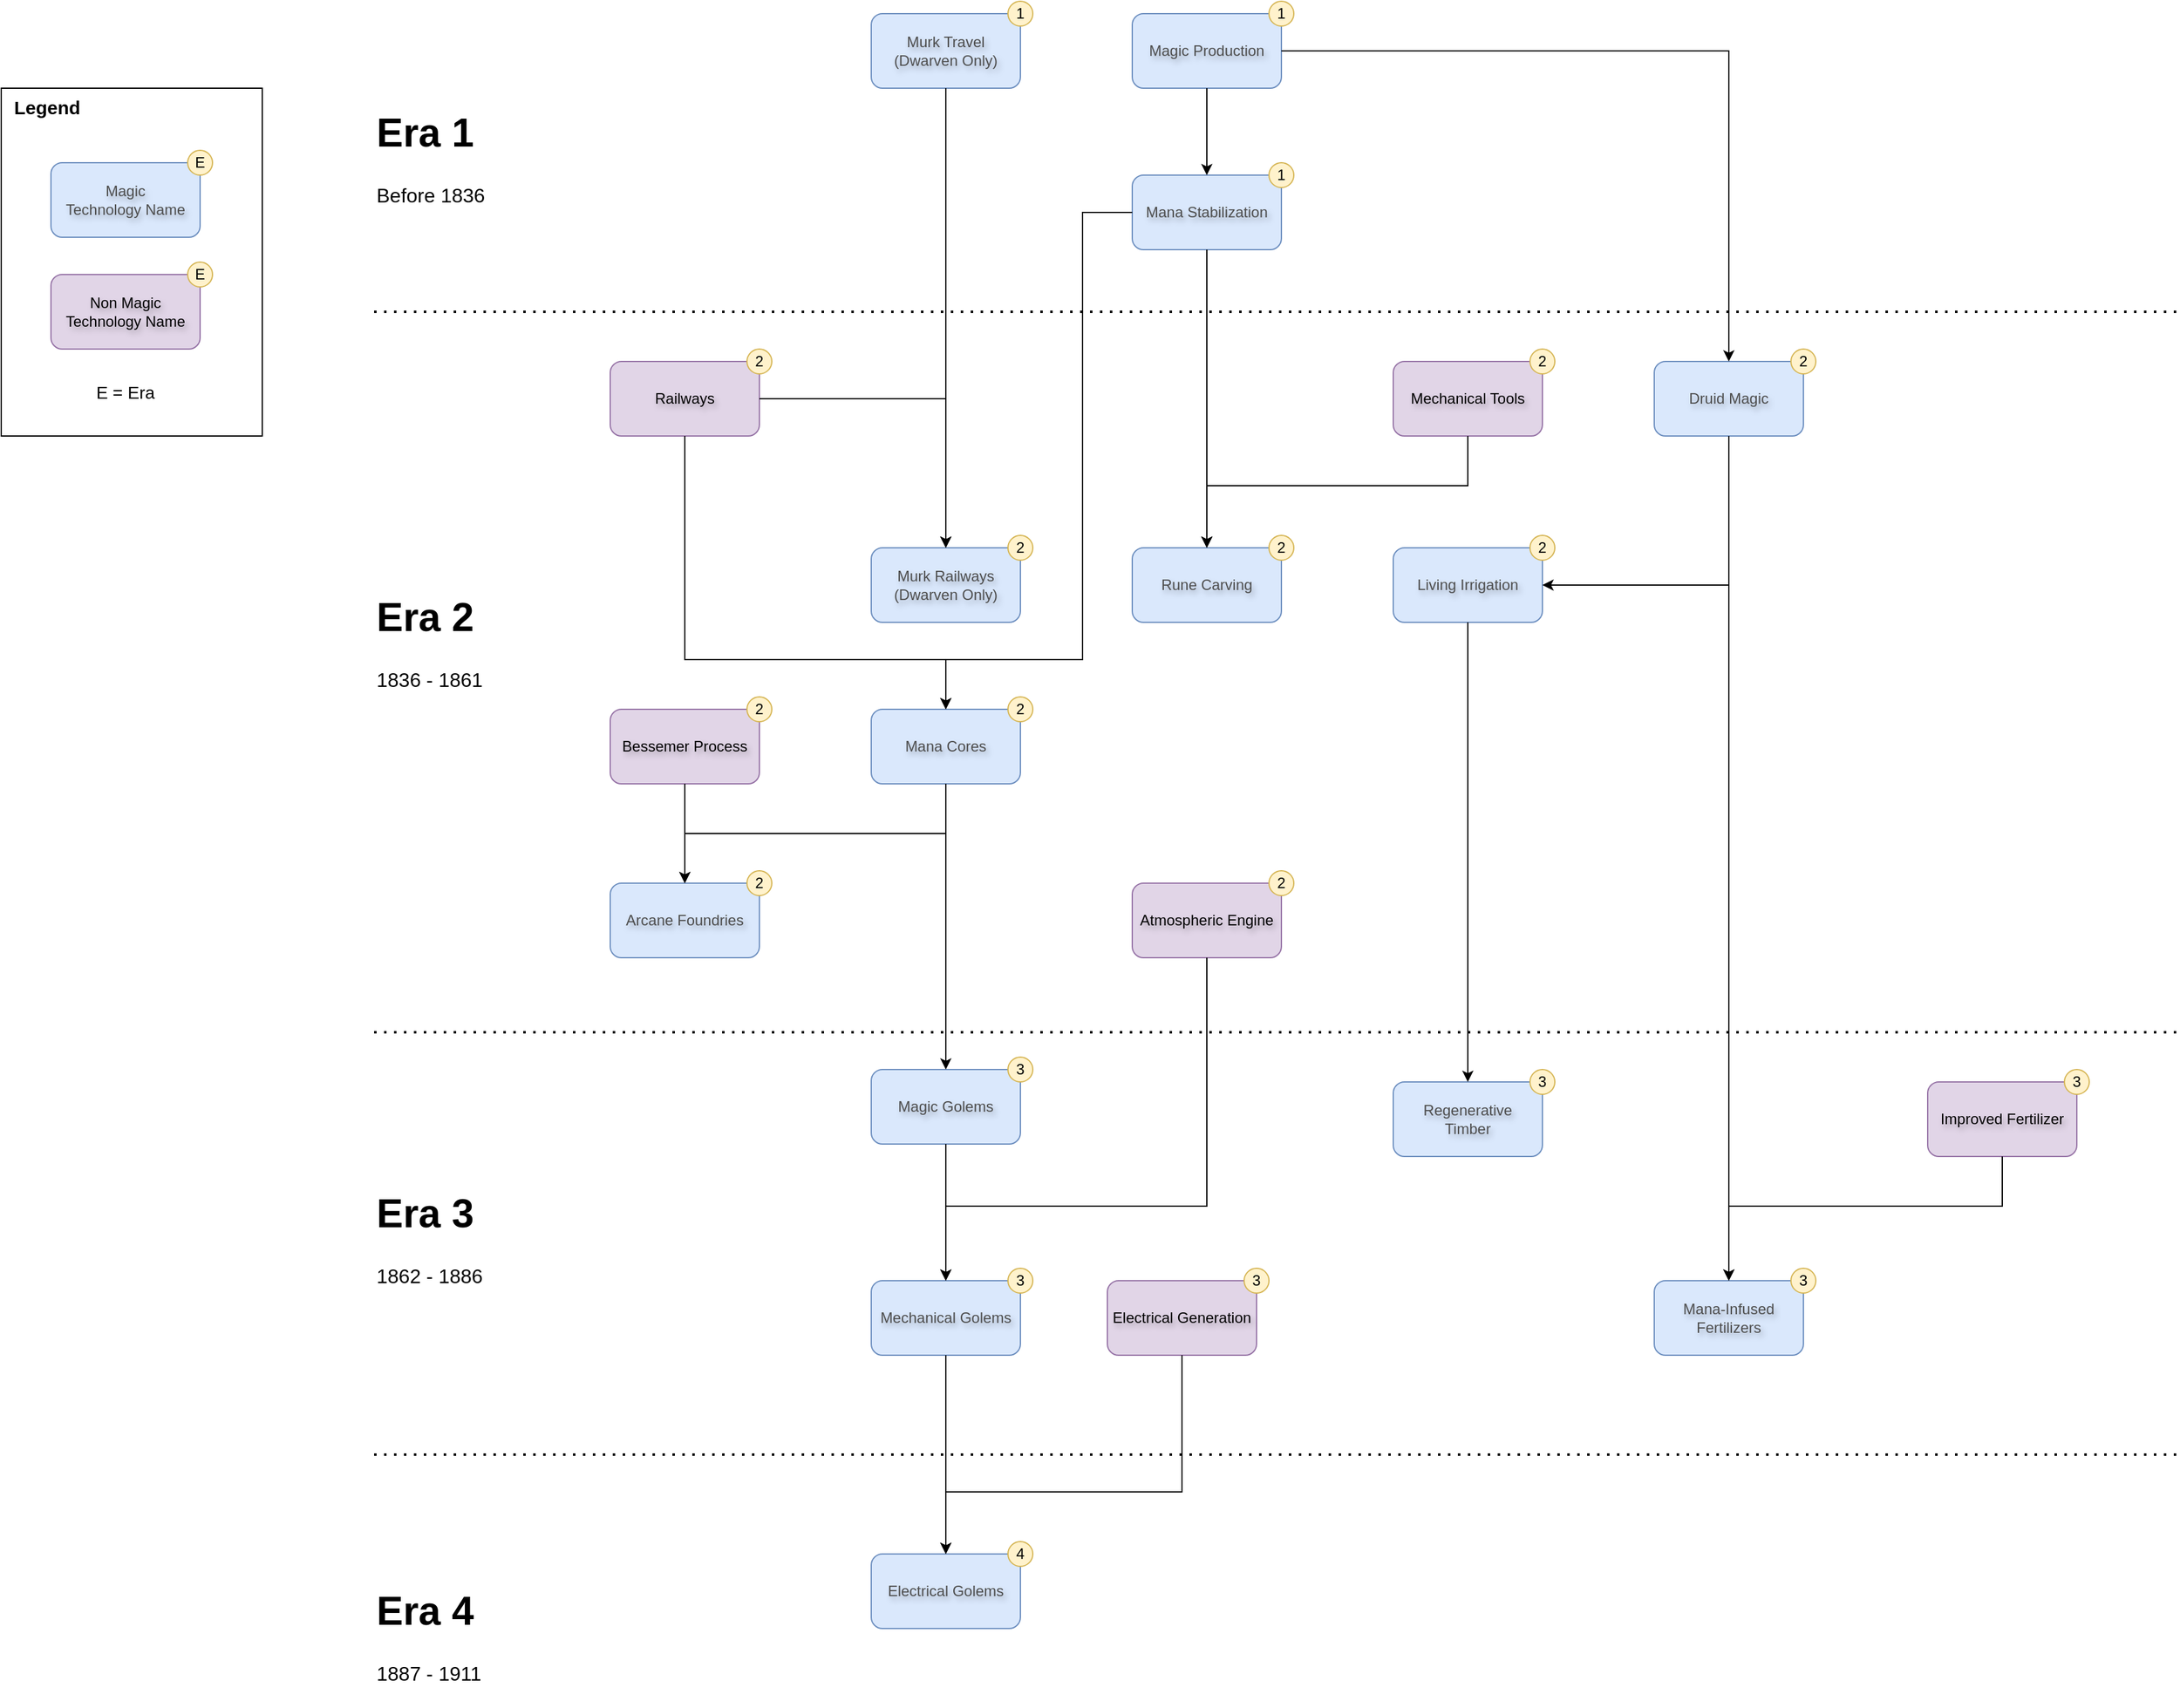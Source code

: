 <mxfile version="26.0.9">
  <diagram id="3CqUWly9VH_zf_O0FjLb" name="Page-1">
    <mxGraphModel dx="2284" dy="1936" grid="1" gridSize="10" guides="1" tooltips="1" connect="1" arrows="1" fold="1" page="1" pageScale="1" pageWidth="850" pageHeight="1100" math="0" shadow="0">
      <root>
        <mxCell id="0" />
        <mxCell id="1" parent="0" />
        <mxCell id="rW97gdCueN_kluTE39mw-73" value="&lt;font style=&quot;font-size: 15px;&quot;&gt;&lt;b&gt;&amp;nbsp; Legend&lt;/b&gt;&lt;/font&gt;" style="rounded=0;whiteSpace=wrap;html=1;align=left;verticalAlign=top;" parent="1" vertex="1">
          <mxGeometry x="-830" y="40" width="210" height="280" as="geometry" />
        </mxCell>
        <mxCell id="rW97gdCueN_kluTE39mw-3" value="" style="group;" parent="1" vertex="1" connectable="0">
          <mxGeometry x="80" y="-30" width="130" height="70" as="geometry" />
        </mxCell>
        <mxCell id="rW97gdCueN_kluTE39mw-1" value="Magic Production" style="rounded=1;whiteSpace=wrap;html=1;fillColor=#dae8fc;strokeColor=#6c8ebf;textShadow=1;fontColor=light-dark(#4D4D4D, #000000);" parent="rW97gdCueN_kluTE39mw-3" vertex="1">
          <mxGeometry y="10" width="120" height="60" as="geometry" />
        </mxCell>
        <mxCell id="rW97gdCueN_kluTE39mw-2" value="1" style="ellipse;whiteSpace=wrap;html=1;aspect=fixed;fillColor=#fff2cc;strokeColor=#d6b656;fontColor=#000000;" parent="rW97gdCueN_kluTE39mw-3" vertex="1">
          <mxGeometry x="110" width="20" height="20" as="geometry" />
        </mxCell>
        <mxCell id="rW97gdCueN_kluTE39mw-4" value="" style="group;" parent="1" vertex="1" connectable="0">
          <mxGeometry x="80" y="100" width="130" height="70" as="geometry" />
        </mxCell>
        <mxCell id="rW97gdCueN_kluTE39mw-5" value="Mana Stabilization" style="rounded=1;whiteSpace=wrap;html=1;fillColor=#dae8fc;strokeColor=#6c8ebf;textShadow=1;fontColor=light-dark(#4D4D4D, #000000);" parent="rW97gdCueN_kluTE39mw-4" vertex="1">
          <mxGeometry y="10" width="120" height="60" as="geometry" />
        </mxCell>
        <mxCell id="rW97gdCueN_kluTE39mw-6" value="1" style="ellipse;whiteSpace=wrap;html=1;aspect=fixed;fillColor=#fff2cc;strokeColor=#d6b656;fontColor=#000000;" parent="rW97gdCueN_kluTE39mw-4" vertex="1">
          <mxGeometry x="110" width="20" height="20" as="geometry" />
        </mxCell>
        <mxCell id="rW97gdCueN_kluTE39mw-7" value="" style="group;" parent="1" vertex="1" connectable="0">
          <mxGeometry x="80" y="400" width="130" height="70" as="geometry" />
        </mxCell>
        <mxCell id="rW97gdCueN_kluTE39mw-8" value="Rune Carving" style="rounded=1;whiteSpace=wrap;html=1;fillColor=#dae8fc;strokeColor=#6c8ebf;textShadow=1;fontColor=light-dark(#4D4D4D, #000000);" parent="rW97gdCueN_kluTE39mw-7" vertex="1">
          <mxGeometry y="10" width="120" height="60" as="geometry" />
        </mxCell>
        <mxCell id="rW97gdCueN_kluTE39mw-9" value="2" style="ellipse;whiteSpace=wrap;html=1;aspect=fixed;fillColor=#fff2cc;strokeColor=#d6b656;fontColor=#000000;" parent="rW97gdCueN_kluTE39mw-7" vertex="1">
          <mxGeometry x="110" width="20" height="20" as="geometry" />
        </mxCell>
        <mxCell id="rW97gdCueN_kluTE39mw-10" value="" style="group;" parent="1" vertex="1" connectable="0">
          <mxGeometry x="500" y="250" width="130" height="70" as="geometry" />
        </mxCell>
        <mxCell id="rW97gdCueN_kluTE39mw-11" value="Druid Magic" style="rounded=1;whiteSpace=wrap;html=1;fillColor=#dae8fc;strokeColor=#6c8ebf;textShadow=1;fontColor=light-dark(#4D4D4D, #000000);" parent="rW97gdCueN_kluTE39mw-10" vertex="1">
          <mxGeometry y="10" width="120" height="60" as="geometry" />
        </mxCell>
        <mxCell id="rW97gdCueN_kluTE39mw-12" value="2" style="ellipse;whiteSpace=wrap;html=1;aspect=fixed;fillColor=#fff2cc;strokeColor=#d6b656;fontColor=#000000;" parent="rW97gdCueN_kluTE39mw-10" vertex="1">
          <mxGeometry x="110" width="20" height="20" as="geometry" />
        </mxCell>
        <mxCell id="rW97gdCueN_kluTE39mw-13" value="" style="group;" parent="1" vertex="1" connectable="0">
          <mxGeometry x="-130" y="530" width="130" height="70" as="geometry" />
        </mxCell>
        <mxCell id="rW97gdCueN_kluTE39mw-14" value="Mana Cores" style="rounded=1;whiteSpace=wrap;html=1;fillColor=#dae8fc;strokeColor=#6c8ebf;textShadow=1;fontColor=light-dark(#4D4D4D, #000000);" parent="rW97gdCueN_kluTE39mw-13" vertex="1">
          <mxGeometry y="10" width="120" height="60" as="geometry" />
        </mxCell>
        <mxCell id="rW97gdCueN_kluTE39mw-15" value="2" style="ellipse;whiteSpace=wrap;html=1;aspect=fixed;fillColor=#fff2cc;strokeColor=#d6b656;fontColor=#000000;" parent="rW97gdCueN_kluTE39mw-13" vertex="1">
          <mxGeometry x="110" width="20" height="20" as="geometry" />
        </mxCell>
        <mxCell id="rW97gdCueN_kluTE39mw-19" value="" style="group;" parent="1" vertex="1" connectable="0">
          <mxGeometry x="-130" y="400" width="130" height="70" as="geometry" />
        </mxCell>
        <mxCell id="rW97gdCueN_kluTE39mw-20" value="Murk Railways&lt;div&gt;(Dwarven Only)&lt;br&gt;&lt;/div&gt;" style="rounded=1;whiteSpace=wrap;html=1;fillColor=#dae8fc;strokeColor=#6c8ebf;textShadow=1;fontColor=light-dark(#4D4D4D, #000000);" parent="rW97gdCueN_kluTE39mw-19" vertex="1">
          <mxGeometry y="10" width="120" height="60" as="geometry" />
        </mxCell>
        <mxCell id="rW97gdCueN_kluTE39mw-21" value="2" style="ellipse;whiteSpace=wrap;html=1;aspect=fixed;fillColor=#fff2cc;strokeColor=#d6b656;fontColor=#000000;" parent="rW97gdCueN_kluTE39mw-19" vertex="1">
          <mxGeometry x="110" width="20" height="20" as="geometry" />
        </mxCell>
        <mxCell id="rW97gdCueN_kluTE39mw-22" value="" style="group;" parent="1" vertex="1" connectable="0">
          <mxGeometry x="-130" y="990" width="130" height="70" as="geometry" />
        </mxCell>
        <mxCell id="rW97gdCueN_kluTE39mw-23" value="Mechanical Golems" style="rounded=1;whiteSpace=wrap;html=1;fillColor=#dae8fc;strokeColor=#6c8ebf;textShadow=1;fontColor=light-dark(#4D4D4D, #000000);" parent="rW97gdCueN_kluTE39mw-22" vertex="1">
          <mxGeometry y="10" width="120" height="60" as="geometry" />
        </mxCell>
        <mxCell id="rW97gdCueN_kluTE39mw-24" value="3" style="ellipse;whiteSpace=wrap;html=1;aspect=fixed;fillColor=#fff2cc;strokeColor=#d6b656;fontColor=#000000;" parent="rW97gdCueN_kluTE39mw-22" vertex="1">
          <mxGeometry x="110" width="20" height="20" as="geometry" />
        </mxCell>
        <mxCell id="rW97gdCueN_kluTE39mw-25" value="" style="group;" parent="1" vertex="1" connectable="0">
          <mxGeometry x="-130" y="820" width="130" height="70" as="geometry" />
        </mxCell>
        <mxCell id="rW97gdCueN_kluTE39mw-26" value="Magic Golems" style="rounded=1;whiteSpace=wrap;html=1;fillColor=#dae8fc;strokeColor=#6c8ebf;textShadow=1;fontColor=light-dark(#4D4D4D, #000000);" parent="rW97gdCueN_kluTE39mw-25" vertex="1">
          <mxGeometry y="10" width="120" height="60" as="geometry" />
        </mxCell>
        <mxCell id="rW97gdCueN_kluTE39mw-27" value="3" style="ellipse;whiteSpace=wrap;html=1;aspect=fixed;fillColor=#fff2cc;strokeColor=#d6b656;fontColor=#000000;" parent="rW97gdCueN_kluTE39mw-25" vertex="1">
          <mxGeometry x="110" width="20" height="20" as="geometry" />
        </mxCell>
        <mxCell id="rW97gdCueN_kluTE39mw-28" value="" style="group;" parent="1" vertex="1" connectable="0">
          <mxGeometry x="-130" y="1210" width="130" height="70" as="geometry" />
        </mxCell>
        <mxCell id="rW97gdCueN_kluTE39mw-29" value="Electrical Golems" style="rounded=1;whiteSpace=wrap;html=1;fillColor=#dae8fc;strokeColor=#6c8ebf;textShadow=1;fontColor=light-dark(#4D4D4D, #000000);" parent="rW97gdCueN_kluTE39mw-28" vertex="1">
          <mxGeometry y="10" width="120" height="60" as="geometry" />
        </mxCell>
        <mxCell id="rW97gdCueN_kluTE39mw-30" value="4" style="ellipse;whiteSpace=wrap;html=1;aspect=fixed;fillColor=#fff2cc;strokeColor=#d6b656;fontColor=#000000;" parent="rW97gdCueN_kluTE39mw-28" vertex="1">
          <mxGeometry x="110" width="20" height="20" as="geometry" />
        </mxCell>
        <mxCell id="rW97gdCueN_kluTE39mw-31" style="edgeStyle=orthogonalEdgeStyle;rounded=0;orthogonalLoop=1;jettySize=auto;html=1;entryX=0.5;entryY=0;entryDx=0;entryDy=0;" parent="1" source="rW97gdCueN_kluTE39mw-1" target="rW97gdCueN_kluTE39mw-5" edge="1">
          <mxGeometry relative="1" as="geometry" />
        </mxCell>
        <mxCell id="rW97gdCueN_kluTE39mw-32" style="edgeStyle=orthogonalEdgeStyle;rounded=0;orthogonalLoop=1;jettySize=auto;html=1;" parent="1" source="rW97gdCueN_kluTE39mw-5" target="rW97gdCueN_kluTE39mw-8" edge="1">
          <mxGeometry relative="1" as="geometry" />
        </mxCell>
        <mxCell id="rW97gdCueN_kluTE39mw-33" value="" style="group;" parent="1" vertex="1" connectable="0">
          <mxGeometry x="290" y="250" width="130" height="70" as="geometry" />
        </mxCell>
        <mxCell id="rW97gdCueN_kluTE39mw-34" value="Mechanical Tools" style="rounded=1;whiteSpace=wrap;html=1;fillColor=#e1d5e7;strokeColor=#9673a6;textShadow=1;fontColor=#000000;" parent="rW97gdCueN_kluTE39mw-33" vertex="1">
          <mxGeometry y="10" width="120" height="60" as="geometry" />
        </mxCell>
        <mxCell id="rW97gdCueN_kluTE39mw-35" value="2" style="ellipse;whiteSpace=wrap;html=1;aspect=fixed;fillColor=#fff2cc;strokeColor=#d6b656;fontColor=#000000;" parent="rW97gdCueN_kluTE39mw-33" vertex="1">
          <mxGeometry x="110" width="20" height="20" as="geometry" />
        </mxCell>
        <mxCell id="rW97gdCueN_kluTE39mw-36" style="edgeStyle=orthogonalEdgeStyle;rounded=0;orthogonalLoop=1;jettySize=auto;html=1;entryX=0.5;entryY=0;entryDx=0;entryDy=0;exitX=0.5;exitY=1;exitDx=0;exitDy=0;" parent="1" source="rW97gdCueN_kluTE39mw-34" target="rW97gdCueN_kluTE39mw-8" edge="1">
          <mxGeometry relative="1" as="geometry">
            <Array as="points">
              <mxPoint x="350" y="360" />
              <mxPoint x="140" y="360" />
            </Array>
          </mxGeometry>
        </mxCell>
        <mxCell id="rW97gdCueN_kluTE39mw-16" value="" style="group;" parent="1" vertex="1" connectable="0">
          <mxGeometry x="-130" y="-30" width="130" height="70" as="geometry" />
        </mxCell>
        <mxCell id="rW97gdCueN_kluTE39mw-17" value="Murk Travel&lt;div&gt;(Dwarven Only)&lt;/div&gt;" style="rounded=1;whiteSpace=wrap;html=1;fillColor=#dae8fc;strokeColor=#6c8ebf;textShadow=1;fontColor=light-dark(#4D4D4D, #000000);" parent="rW97gdCueN_kluTE39mw-16" vertex="1">
          <mxGeometry y="10" width="120" height="60" as="geometry" />
        </mxCell>
        <mxCell id="rW97gdCueN_kluTE39mw-18" value="1" style="ellipse;whiteSpace=wrap;html=1;aspect=fixed;fillColor=#fff2cc;strokeColor=#d6b656;fontColor=#000000;" parent="rW97gdCueN_kluTE39mw-16" vertex="1">
          <mxGeometry x="110" width="20" height="20" as="geometry" />
        </mxCell>
        <mxCell id="rW97gdCueN_kluTE39mw-37" style="edgeStyle=orthogonalEdgeStyle;rounded=0;orthogonalLoop=1;jettySize=auto;html=1;" parent="1" source="rW97gdCueN_kluTE39mw-1" target="rW97gdCueN_kluTE39mw-11" edge="1">
          <mxGeometry relative="1" as="geometry" />
        </mxCell>
        <mxCell id="rW97gdCueN_kluTE39mw-38" style="edgeStyle=orthogonalEdgeStyle;rounded=0;orthogonalLoop=1;jettySize=auto;html=1;" parent="1" source="rW97gdCueN_kluTE39mw-17" target="rW97gdCueN_kluTE39mw-20" edge="1">
          <mxGeometry relative="1" as="geometry" />
        </mxCell>
        <mxCell id="rW97gdCueN_kluTE39mw-39" value="" style="group;" parent="1" vertex="1" connectable="0">
          <mxGeometry x="-340" y="250" width="130" height="70" as="geometry" />
        </mxCell>
        <mxCell id="rW97gdCueN_kluTE39mw-40" value="Railways" style="rounded=1;whiteSpace=wrap;html=1;fillColor=#e1d5e7;strokeColor=#9673a6;textShadow=1;fontColor=#000000;" parent="rW97gdCueN_kluTE39mw-39" vertex="1">
          <mxGeometry y="10" width="120" height="60" as="geometry" />
        </mxCell>
        <mxCell id="rW97gdCueN_kluTE39mw-41" value="2" style="ellipse;whiteSpace=wrap;html=1;aspect=fixed;fillColor=#fff2cc;strokeColor=#d6b656;fontColor=#000000;" parent="rW97gdCueN_kluTE39mw-39" vertex="1">
          <mxGeometry x="110" width="20" height="20" as="geometry" />
        </mxCell>
        <mxCell id="rW97gdCueN_kluTE39mw-42" style="edgeStyle=orthogonalEdgeStyle;rounded=0;orthogonalLoop=1;jettySize=auto;html=1;" parent="1" source="rW97gdCueN_kluTE39mw-40" target="rW97gdCueN_kluTE39mw-20" edge="1">
          <mxGeometry relative="1" as="geometry" />
        </mxCell>
        <mxCell id="rW97gdCueN_kluTE39mw-43" style="edgeStyle=orthogonalEdgeStyle;rounded=0;orthogonalLoop=1;jettySize=auto;html=1;entryX=0.5;entryY=0;entryDx=0;entryDy=0;exitX=0;exitY=0.5;exitDx=0;exitDy=0;" parent="1" source="rW97gdCueN_kluTE39mw-5" target="rW97gdCueN_kluTE39mw-14" edge="1">
          <mxGeometry relative="1" as="geometry">
            <Array as="points">
              <mxPoint x="40" y="140" />
              <mxPoint x="40" y="500" />
              <mxPoint x="-70" y="500" />
            </Array>
          </mxGeometry>
        </mxCell>
        <mxCell id="rW97gdCueN_kluTE39mw-44" style="edgeStyle=orthogonalEdgeStyle;rounded=0;orthogonalLoop=1;jettySize=auto;html=1;exitX=0.5;exitY=1;exitDx=0;exitDy=0;" parent="1" source="rW97gdCueN_kluTE39mw-40" target="rW97gdCueN_kluTE39mw-14" edge="1">
          <mxGeometry relative="1" as="geometry">
            <Array as="points">
              <mxPoint x="-280" y="500" />
              <mxPoint x="-70" y="500" />
            </Array>
          </mxGeometry>
        </mxCell>
        <mxCell id="rW97gdCueN_kluTE39mw-45" style="edgeStyle=orthogonalEdgeStyle;rounded=0;orthogonalLoop=1;jettySize=auto;html=1;entryX=0.5;entryY=0;entryDx=0;entryDy=0;" parent="1" source="rW97gdCueN_kluTE39mw-14" target="rW97gdCueN_kluTE39mw-26" edge="1">
          <mxGeometry relative="1" as="geometry" />
        </mxCell>
        <mxCell id="rW97gdCueN_kluTE39mw-46" style="edgeStyle=orthogonalEdgeStyle;rounded=0;orthogonalLoop=1;jettySize=auto;html=1;" parent="1" source="rW97gdCueN_kluTE39mw-26" target="rW97gdCueN_kluTE39mw-23" edge="1">
          <mxGeometry relative="1" as="geometry" />
        </mxCell>
        <mxCell id="rW97gdCueN_kluTE39mw-47" value="" style="group;" parent="1" vertex="1" connectable="0">
          <mxGeometry x="80" y="670" width="130" height="70" as="geometry" />
        </mxCell>
        <mxCell id="rW97gdCueN_kluTE39mw-48" value="Atmospheric Engine" style="rounded=1;whiteSpace=wrap;html=1;fillColor=#e1d5e7;strokeColor=#9673a6;textShadow=1;fontColor=#000000;" parent="rW97gdCueN_kluTE39mw-47" vertex="1">
          <mxGeometry y="10" width="120" height="60" as="geometry" />
        </mxCell>
        <mxCell id="rW97gdCueN_kluTE39mw-49" value="2" style="ellipse;whiteSpace=wrap;html=1;aspect=fixed;fillColor=#fff2cc;strokeColor=#d6b656;fontColor=#000000;" parent="rW97gdCueN_kluTE39mw-47" vertex="1">
          <mxGeometry x="110" width="20" height="20" as="geometry" />
        </mxCell>
        <mxCell id="rW97gdCueN_kluTE39mw-50" style="edgeStyle=orthogonalEdgeStyle;rounded=0;orthogonalLoop=1;jettySize=auto;html=1;entryX=0.5;entryY=0;entryDx=0;entryDy=0;exitX=0.5;exitY=1;exitDx=0;exitDy=0;" parent="1" source="rW97gdCueN_kluTE39mw-48" target="rW97gdCueN_kluTE39mw-23" edge="1">
          <mxGeometry relative="1" as="geometry">
            <Array as="points">
              <mxPoint x="140" y="940" />
              <mxPoint x="-70" y="940" />
            </Array>
          </mxGeometry>
        </mxCell>
        <mxCell id="rW97gdCueN_kluTE39mw-51" style="edgeStyle=orthogonalEdgeStyle;rounded=0;orthogonalLoop=1;jettySize=auto;html=1;" parent="1" source="rW97gdCueN_kluTE39mw-23" target="rW97gdCueN_kluTE39mw-29" edge="1">
          <mxGeometry relative="1" as="geometry" />
        </mxCell>
        <mxCell id="rW97gdCueN_kluTE39mw-52" value="" style="group;" parent="1" vertex="1" connectable="0">
          <mxGeometry x="60" y="990" width="130" height="70" as="geometry" />
        </mxCell>
        <mxCell id="rW97gdCueN_kluTE39mw-53" value="Electrical Generation" style="rounded=1;whiteSpace=wrap;html=1;fillColor=#e1d5e7;strokeColor=#9673a6;textShadow=1;fontColor=#000000;" parent="rW97gdCueN_kluTE39mw-52" vertex="1">
          <mxGeometry y="10" width="120" height="60" as="geometry" />
        </mxCell>
        <mxCell id="rW97gdCueN_kluTE39mw-54" value="3" style="ellipse;whiteSpace=wrap;html=1;aspect=fixed;fillColor=#fff2cc;strokeColor=#d6b656;fontColor=#000000;" parent="rW97gdCueN_kluTE39mw-52" vertex="1">
          <mxGeometry x="110" width="20" height="20" as="geometry" />
        </mxCell>
        <mxCell id="rW97gdCueN_kluTE39mw-56" value="" style="endArrow=none;dashed=1;html=1;dashPattern=1 3;strokeWidth=2;rounded=0;" parent="1" edge="1">
          <mxGeometry width="50" height="50" relative="1" as="geometry">
            <mxPoint x="-530" y="220" as="sourcePoint" />
            <mxPoint x="920" y="220" as="targetPoint" />
          </mxGeometry>
        </mxCell>
        <mxCell id="rW97gdCueN_kluTE39mw-57" value="" style="endArrow=none;dashed=1;html=1;dashPattern=1 3;strokeWidth=2;rounded=0;" parent="1" edge="1">
          <mxGeometry width="50" height="50" relative="1" as="geometry">
            <mxPoint x="-530" y="800" as="sourcePoint" />
            <mxPoint x="920" y="800" as="targetPoint" />
          </mxGeometry>
        </mxCell>
        <mxCell id="rW97gdCueN_kluTE39mw-58" value="" style="endArrow=none;dashed=1;html=1;dashPattern=1 3;strokeWidth=2;rounded=0;" parent="1" edge="1">
          <mxGeometry width="50" height="50" relative="1" as="geometry">
            <mxPoint x="-530" y="1140" as="sourcePoint" />
            <mxPoint x="920" y="1140" as="targetPoint" />
          </mxGeometry>
        </mxCell>
        <mxCell id="rW97gdCueN_kluTE39mw-62" value="&lt;h1 style=&quot;margin-top: 0px;&quot;&gt;&lt;span style=&quot;background-color: transparent; color: light-dark(rgb(0, 0, 0), rgb(255, 255, 255));&quot;&gt;Era 2&lt;/span&gt;&lt;br&gt;&lt;/h1&gt;&lt;div&gt;&lt;span style=&quot;background-color: transparent;&quot;&gt;1836 - 1861&lt;br&gt;&lt;/span&gt;&lt;/div&gt;" style="text;html=1;whiteSpace=wrap;overflow=hidden;rounded=0;fontSize=16;" parent="1" vertex="1">
          <mxGeometry x="-530" y="440" width="110" height="100" as="geometry" />
        </mxCell>
        <mxCell id="rW97gdCueN_kluTE39mw-63" value="&lt;h1 style=&quot;margin-top: 0px;&quot;&gt;&lt;span style=&quot;background-color: transparent; color: light-dark(rgb(0, 0, 0), rgb(255, 255, 255));&quot;&gt;Era 1&lt;/span&gt;&lt;br&gt;&lt;/h1&gt;&lt;div&gt;&lt;span style=&quot;background-color: transparent;&quot;&gt;Before 1836&lt;br&gt;&lt;/span&gt;&lt;/div&gt;" style="text;html=1;whiteSpace=wrap;overflow=hidden;rounded=0;fontSize=16;" parent="1" vertex="1">
          <mxGeometry x="-530" y="50" width="110" height="100" as="geometry" />
        </mxCell>
        <mxCell id="rW97gdCueN_kluTE39mw-64" value="&lt;h1 style=&quot;margin-top: 0px;&quot;&gt;&lt;span style=&quot;background-color: transparent; color: light-dark(rgb(0, 0, 0), rgb(255, 255, 255));&quot;&gt;Era 3&lt;/span&gt;&lt;br&gt;&lt;/h1&gt;&lt;div&gt;&lt;span style=&quot;background-color: transparent;&quot;&gt;1862 - 1886&lt;br&gt;&lt;/span&gt;&lt;/div&gt;" style="text;html=1;whiteSpace=wrap;overflow=hidden;rounded=0;fontSize=16;" parent="1" vertex="1">
          <mxGeometry x="-530" y="920" width="110" height="100" as="geometry" />
        </mxCell>
        <mxCell id="rW97gdCueN_kluTE39mw-65" value="&lt;h1 style=&quot;margin-top: 0px;&quot;&gt;&lt;span style=&quot;background-color: transparent; color: light-dark(rgb(0, 0, 0), rgb(255, 255, 255));&quot;&gt;Era 4&lt;/span&gt;&lt;br&gt;&lt;/h1&gt;&lt;div&gt;&lt;span style=&quot;background-color: transparent;&quot;&gt;1887 - 1911&lt;br&gt;&lt;/span&gt;&lt;/div&gt;" style="text;html=1;whiteSpace=wrap;overflow=hidden;rounded=0;fontSize=16;" parent="1" vertex="1">
          <mxGeometry x="-530" y="1240" width="110" height="100" as="geometry" />
        </mxCell>
        <mxCell id="rW97gdCueN_kluTE39mw-70" value="" style="group;" parent="1" vertex="1" connectable="0">
          <mxGeometry x="-790" y="180" width="130" height="70" as="geometry" />
        </mxCell>
        <mxCell id="rW97gdCueN_kluTE39mw-71" value="&lt;font style=&quot;color: rgb(0, 0, 0);&quot;&gt;No&lt;span style=&quot;background-color: transparent;&quot;&gt;n Magic&lt;/span&gt;&lt;/font&gt;&lt;div&gt;&lt;font style=&quot;color: rgb(0, 0, 0);&quot;&gt;Technology Name&lt;/font&gt;&lt;/div&gt;" style="rounded=1;whiteSpace=wrap;html=1;fillColor=#e1d5e7;strokeColor=#9673a6;textShadow=1;fontColor=#000000;" parent="rW97gdCueN_kluTE39mw-70" vertex="1">
          <mxGeometry y="10" width="120" height="60" as="geometry" />
        </mxCell>
        <mxCell id="rW97gdCueN_kluTE39mw-72" value="E" style="ellipse;whiteSpace=wrap;html=1;aspect=fixed;fillColor=#fff2cc;strokeColor=#d6b656;fontColor=#000000;" parent="rW97gdCueN_kluTE39mw-70" vertex="1">
          <mxGeometry x="110" width="20" height="20" as="geometry" />
        </mxCell>
        <mxCell id="lMwz0Aa9FQAVzmSUozXD-1" value="" style="group;" parent="1" vertex="1" connectable="0">
          <mxGeometry x="-340" y="670" width="130" height="70" as="geometry" />
        </mxCell>
        <mxCell id="lMwz0Aa9FQAVzmSUozXD-2" value="Arcane Foundries" style="rounded=1;whiteSpace=wrap;html=1;fillColor=#dae8fc;strokeColor=#6c8ebf;textShadow=1;fontColor=light-dark(#4D4D4D, #000000);" parent="lMwz0Aa9FQAVzmSUozXD-1" vertex="1">
          <mxGeometry y="10" width="120" height="60" as="geometry" />
        </mxCell>
        <mxCell id="lMwz0Aa9FQAVzmSUozXD-3" value="2" style="ellipse;whiteSpace=wrap;html=1;aspect=fixed;fillColor=#fff2cc;strokeColor=#d6b656;fontColor=#000000;" parent="lMwz0Aa9FQAVzmSUozXD-1" vertex="1">
          <mxGeometry x="110" width="20" height="20" as="geometry" />
        </mxCell>
        <mxCell id="lMwz0Aa9FQAVzmSUozXD-5" value="" style="group;" parent="1" vertex="1" connectable="0">
          <mxGeometry x="-340" y="530" width="130" height="70" as="geometry" />
        </mxCell>
        <mxCell id="lMwz0Aa9FQAVzmSUozXD-6" value="Bessemer Process" style="rounded=1;whiteSpace=wrap;html=1;fillColor=#e1d5e7;strokeColor=#9673a6;textShadow=1;fontColor=#000000;" parent="lMwz0Aa9FQAVzmSUozXD-5" vertex="1">
          <mxGeometry y="10" width="120" height="60" as="geometry" />
        </mxCell>
        <mxCell id="lMwz0Aa9FQAVzmSUozXD-7" value="2" style="ellipse;whiteSpace=wrap;html=1;aspect=fixed;fillColor=#fff2cc;strokeColor=#d6b656;fontColor=#000000;" parent="lMwz0Aa9FQAVzmSUozXD-5" vertex="1">
          <mxGeometry x="110" width="20" height="20" as="geometry" />
        </mxCell>
        <mxCell id="lMwz0Aa9FQAVzmSUozXD-8" style="edgeStyle=orthogonalEdgeStyle;rounded=0;orthogonalLoop=1;jettySize=auto;html=1;entryX=0.5;entryY=0;entryDx=0;entryDy=0;exitX=0.5;exitY=1;exitDx=0;exitDy=0;" parent="1" source="lMwz0Aa9FQAVzmSUozXD-6" target="lMwz0Aa9FQAVzmSUozXD-2" edge="1">
          <mxGeometry relative="1" as="geometry" />
        </mxCell>
        <mxCell id="rW97gdCueN_kluTE39mw-74" value="&lt;font style=&quot;font-size: 14px;&quot;&gt;E = Era&lt;/font&gt;" style="text;html=1;align=center;verticalAlign=middle;whiteSpace=wrap;rounded=0;" parent="1" vertex="1">
          <mxGeometry x="-760" y="270" width="60" height="30" as="geometry" />
        </mxCell>
        <mxCell id="lMwz0Aa9FQAVzmSUozXD-9" value="" style="group" parent="1" vertex="1" connectable="0">
          <mxGeometry x="-790" y="90" width="130" height="70" as="geometry" />
        </mxCell>
        <mxCell id="rW97gdCueN_kluTE39mw-68" value="Magic&lt;br&gt;Technology Name" style="rounded=1;whiteSpace=wrap;html=1;fillColor=#dae8fc;strokeColor=#6c8ebf;textShadow=1;fontColor=light-dark(#4D4D4D, #000000);" parent="lMwz0Aa9FQAVzmSUozXD-9" vertex="1">
          <mxGeometry y="10" width="120" height="60" as="geometry" />
        </mxCell>
        <mxCell id="rW97gdCueN_kluTE39mw-69" value="E" style="ellipse;whiteSpace=wrap;html=1;aspect=fixed;fillColor=#fff2cc;strokeColor=#d6b656;fontColor=#000000;" parent="lMwz0Aa9FQAVzmSUozXD-9" vertex="1">
          <mxGeometry x="110" width="20" height="20" as="geometry" />
        </mxCell>
        <mxCell id="rW97gdCueN_kluTE39mw-55" style="edgeStyle=orthogonalEdgeStyle;rounded=0;orthogonalLoop=1;jettySize=auto;html=1;entryX=0.5;entryY=0;entryDx=0;entryDy=0;" parent="1" source="rW97gdCueN_kluTE39mw-53" target="rW97gdCueN_kluTE39mw-29" edge="1">
          <mxGeometry relative="1" as="geometry">
            <mxPoint x="-70" y="1170.0" as="targetPoint" />
            <Array as="points">
              <mxPoint x="120" y="1170" />
              <mxPoint x="-70" y="1170" />
            </Array>
          </mxGeometry>
        </mxCell>
        <mxCell id="uOuGZcuHglNM6UshJqcs-1" style="edgeStyle=orthogonalEdgeStyle;rounded=0;orthogonalLoop=1;jettySize=auto;html=1;entryX=0.5;entryY=0;entryDx=0;entryDy=0;" edge="1" parent="1" source="rW97gdCueN_kluTE39mw-14" target="lMwz0Aa9FQAVzmSUozXD-2">
          <mxGeometry relative="1" as="geometry">
            <Array as="points">
              <mxPoint x="-70" y="640" />
              <mxPoint x="-280" y="640" />
            </Array>
          </mxGeometry>
        </mxCell>
        <mxCell id="uOuGZcuHglNM6UshJqcs-3" value="" style="group;" vertex="1" connectable="0" parent="1">
          <mxGeometry x="500" y="990" width="130" height="70" as="geometry" />
        </mxCell>
        <mxCell id="uOuGZcuHglNM6UshJqcs-4" value="Mana-Infused Fertilizers" style="rounded=1;whiteSpace=wrap;html=1;fillColor=#dae8fc;strokeColor=#6c8ebf;textShadow=1;fontColor=light-dark(#4D4D4D, #000000);" vertex="1" parent="uOuGZcuHglNM6UshJqcs-3">
          <mxGeometry y="10" width="120" height="60" as="geometry" />
        </mxCell>
        <mxCell id="uOuGZcuHglNM6UshJqcs-5" value="3" style="ellipse;whiteSpace=wrap;html=1;aspect=fixed;fillColor=#fff2cc;strokeColor=#d6b656;fontColor=#000000;" vertex="1" parent="uOuGZcuHglNM6UshJqcs-3">
          <mxGeometry x="110" width="20" height="20" as="geometry" />
        </mxCell>
        <mxCell id="uOuGZcuHglNM6UshJqcs-6" style="edgeStyle=orthogonalEdgeStyle;rounded=0;orthogonalLoop=1;jettySize=auto;html=1;" edge="1" parent="1" source="rW97gdCueN_kluTE39mw-11" target="uOuGZcuHglNM6UshJqcs-4">
          <mxGeometry relative="1" as="geometry" />
        </mxCell>
        <mxCell id="uOuGZcuHglNM6UshJqcs-7" value="" style="group;" vertex="1" connectable="0" parent="1">
          <mxGeometry x="720" y="830" width="130" height="70" as="geometry" />
        </mxCell>
        <mxCell id="uOuGZcuHglNM6UshJqcs-8" value="Improved Fertilizer" style="rounded=1;whiteSpace=wrap;html=1;fillColor=#e1d5e7;strokeColor=#9673a6;textShadow=1;fontColor=#000000;" vertex="1" parent="uOuGZcuHglNM6UshJqcs-7">
          <mxGeometry y="10" width="120" height="60" as="geometry" />
        </mxCell>
        <mxCell id="uOuGZcuHglNM6UshJqcs-9" value="3" style="ellipse;whiteSpace=wrap;html=1;aspect=fixed;fillColor=#fff2cc;strokeColor=#d6b656;fontColor=#000000;" vertex="1" parent="uOuGZcuHglNM6UshJqcs-7">
          <mxGeometry x="110" width="20" height="20" as="geometry" />
        </mxCell>
        <mxCell id="uOuGZcuHglNM6UshJqcs-10" style="edgeStyle=orthogonalEdgeStyle;rounded=0;orthogonalLoop=1;jettySize=auto;html=1;entryX=0.5;entryY=0;entryDx=0;entryDy=0;" edge="1" parent="1" source="uOuGZcuHglNM6UshJqcs-8" target="uOuGZcuHglNM6UshJqcs-4">
          <mxGeometry relative="1" as="geometry">
            <Array as="points">
              <mxPoint x="780" y="940" />
              <mxPoint x="560" y="940" />
            </Array>
          </mxGeometry>
        </mxCell>
        <mxCell id="uOuGZcuHglNM6UshJqcs-11" value="" style="group;" vertex="1" connectable="0" parent="1">
          <mxGeometry x="290" y="400" width="130" height="70" as="geometry" />
        </mxCell>
        <mxCell id="uOuGZcuHglNM6UshJqcs-12" value="Living Irrigation" style="rounded=1;whiteSpace=wrap;html=1;fillColor=#dae8fc;strokeColor=#6c8ebf;textShadow=1;fontColor=light-dark(#4D4D4D, #000000);" vertex="1" parent="uOuGZcuHglNM6UshJqcs-11">
          <mxGeometry y="10" width="120" height="60" as="geometry" />
        </mxCell>
        <mxCell id="uOuGZcuHglNM6UshJqcs-13" value="2" style="ellipse;whiteSpace=wrap;html=1;aspect=fixed;fillColor=#fff2cc;strokeColor=#d6b656;fontColor=#000000;" vertex="1" parent="uOuGZcuHglNM6UshJqcs-11">
          <mxGeometry x="110" width="20" height="20" as="geometry" />
        </mxCell>
        <mxCell id="uOuGZcuHglNM6UshJqcs-14" style="edgeStyle=orthogonalEdgeStyle;rounded=0;orthogonalLoop=1;jettySize=auto;html=1;entryX=1;entryY=0.5;entryDx=0;entryDy=0;" edge="1" parent="1" source="rW97gdCueN_kluTE39mw-11" target="uOuGZcuHglNM6UshJqcs-12">
          <mxGeometry relative="1" as="geometry">
            <Array as="points">
              <mxPoint x="560" y="440" />
            </Array>
          </mxGeometry>
        </mxCell>
        <mxCell id="uOuGZcuHglNM6UshJqcs-15" value="" style="group;" vertex="1" connectable="0" parent="1">
          <mxGeometry x="290" y="830" width="130" height="70" as="geometry" />
        </mxCell>
        <mxCell id="uOuGZcuHglNM6UshJqcs-16" value="Regenerative&lt;div&gt;Timber&lt;/div&gt;" style="rounded=1;whiteSpace=wrap;html=1;fillColor=#dae8fc;strokeColor=#6c8ebf;textShadow=1;fontColor=light-dark(#4D4D4D, #000000);" vertex="1" parent="uOuGZcuHglNM6UshJqcs-15">
          <mxGeometry y="10" width="120" height="60" as="geometry" />
        </mxCell>
        <mxCell id="uOuGZcuHglNM6UshJqcs-17" value="3" style="ellipse;whiteSpace=wrap;html=1;aspect=fixed;fillColor=#fff2cc;strokeColor=#d6b656;fontColor=#000000;" vertex="1" parent="uOuGZcuHglNM6UshJqcs-15">
          <mxGeometry x="110" width="20" height="20" as="geometry" />
        </mxCell>
        <mxCell id="uOuGZcuHglNM6UshJqcs-18" style="edgeStyle=orthogonalEdgeStyle;rounded=0;orthogonalLoop=1;jettySize=auto;html=1;" edge="1" parent="1" source="uOuGZcuHglNM6UshJqcs-12" target="uOuGZcuHglNM6UshJqcs-16">
          <mxGeometry relative="1" as="geometry">
            <Array as="points">
              <mxPoint x="350" y="750" />
              <mxPoint x="350" y="750" />
            </Array>
          </mxGeometry>
        </mxCell>
      </root>
    </mxGraphModel>
  </diagram>
</mxfile>
